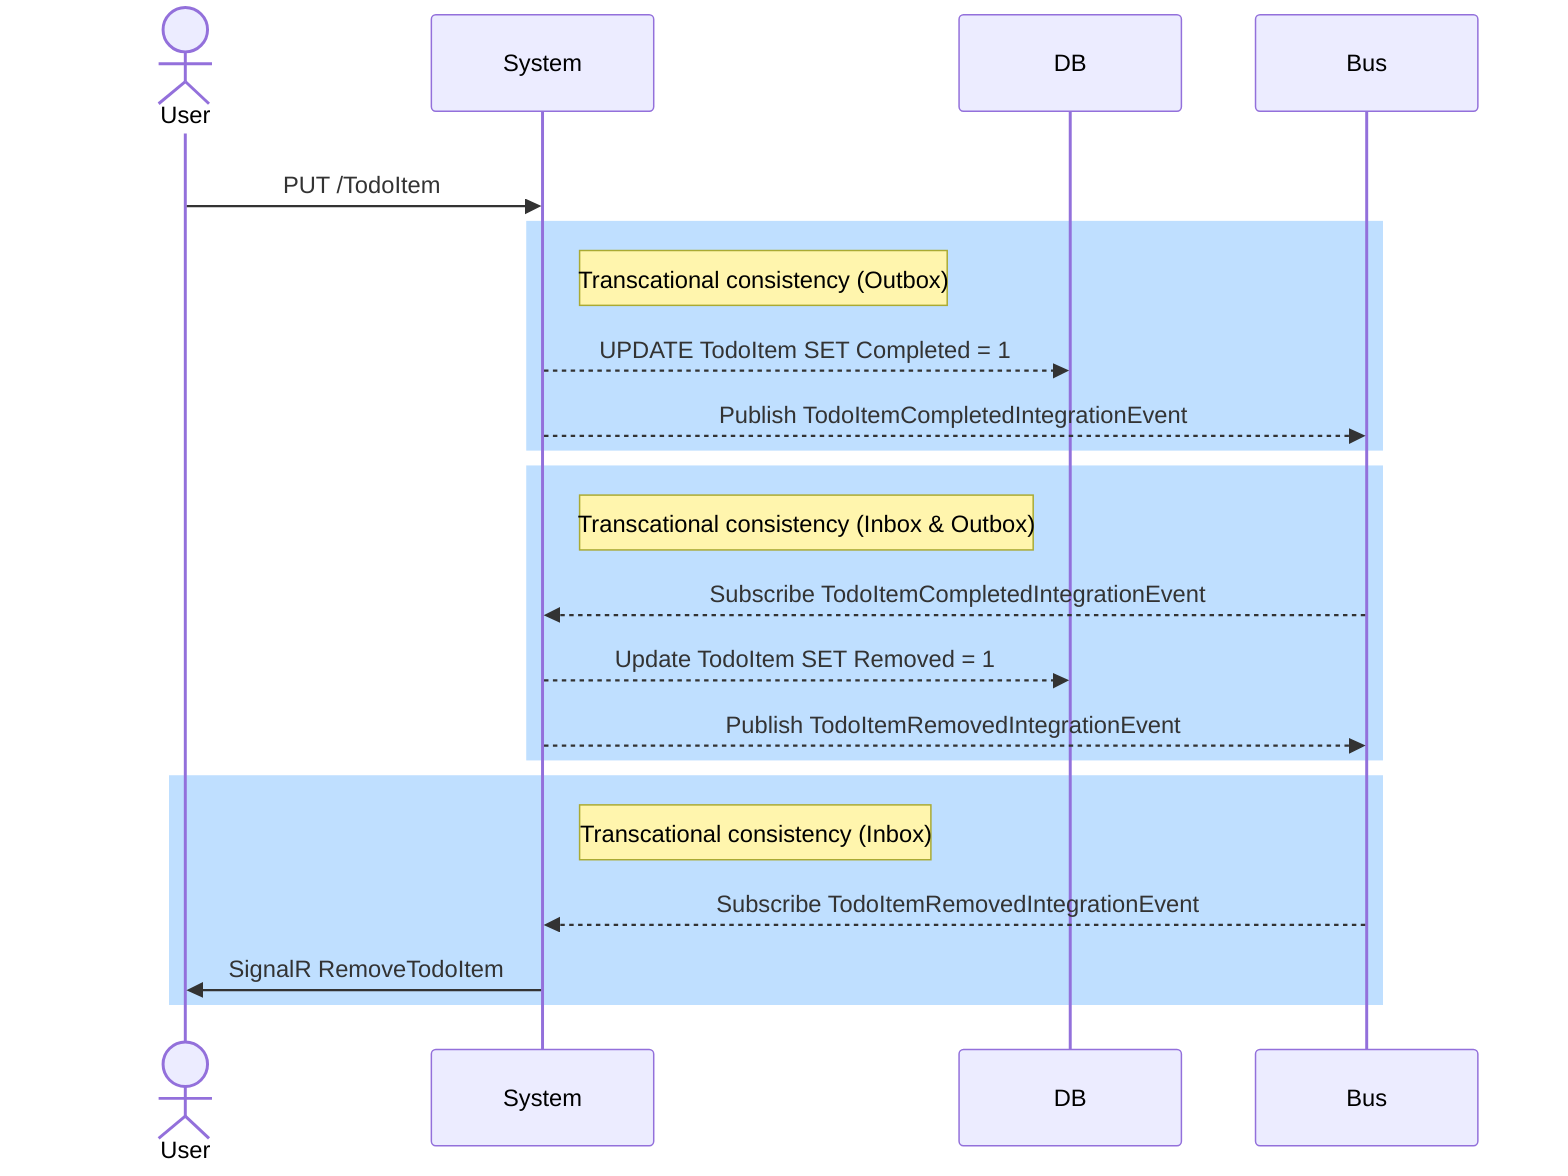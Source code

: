 sequenceDiagram
    rect rgb(255, 255, 255)
    actor User
    participant System
    participant DB
    participant Bus
    User->>System: PUT /TodoItem
    rect rgb(191, 223, 255)
    note right of System: Transcational consistency (Outbox)
    System-->>DB: UPDATE TodoItem SET Completed = 1
    System-->>Bus: Publish TodoItemCompletedIntegrationEvent
    end
    rect rgb(191, 223, 255)
    note right of System: Transcational consistency (Inbox & Outbox)
    Bus-->>System: Subscribe TodoItemCompletedIntegrationEvent
    System-->>DB: Update TodoItem SET Removed = 1
    System-->>Bus: Publish TodoItemRemovedIntegrationEvent
    end
    rect rgb(191, 223, 255)
    note right of System: Transcational consistency (Inbox)
    Bus-->>System: Subscribe TodoItemRemovedIntegrationEvent
    System->>User: SignalR RemoveTodoItem
    end
    end